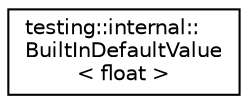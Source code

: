 digraph "类继承关系图"
{
  edge [fontname="Helvetica",fontsize="10",labelfontname="Helvetica",labelfontsize="10"];
  node [fontname="Helvetica",fontsize="10",shape=record];
  rankdir="LR";
  Node0 [label="testing::internal::\lBuiltInDefaultValue\l\< float \>",height=0.2,width=0.4,color="black", fillcolor="white", style="filled",URL="$classtesting_1_1internal_1_1_built_in_default_value_3_01float_01_4.html"];
}
